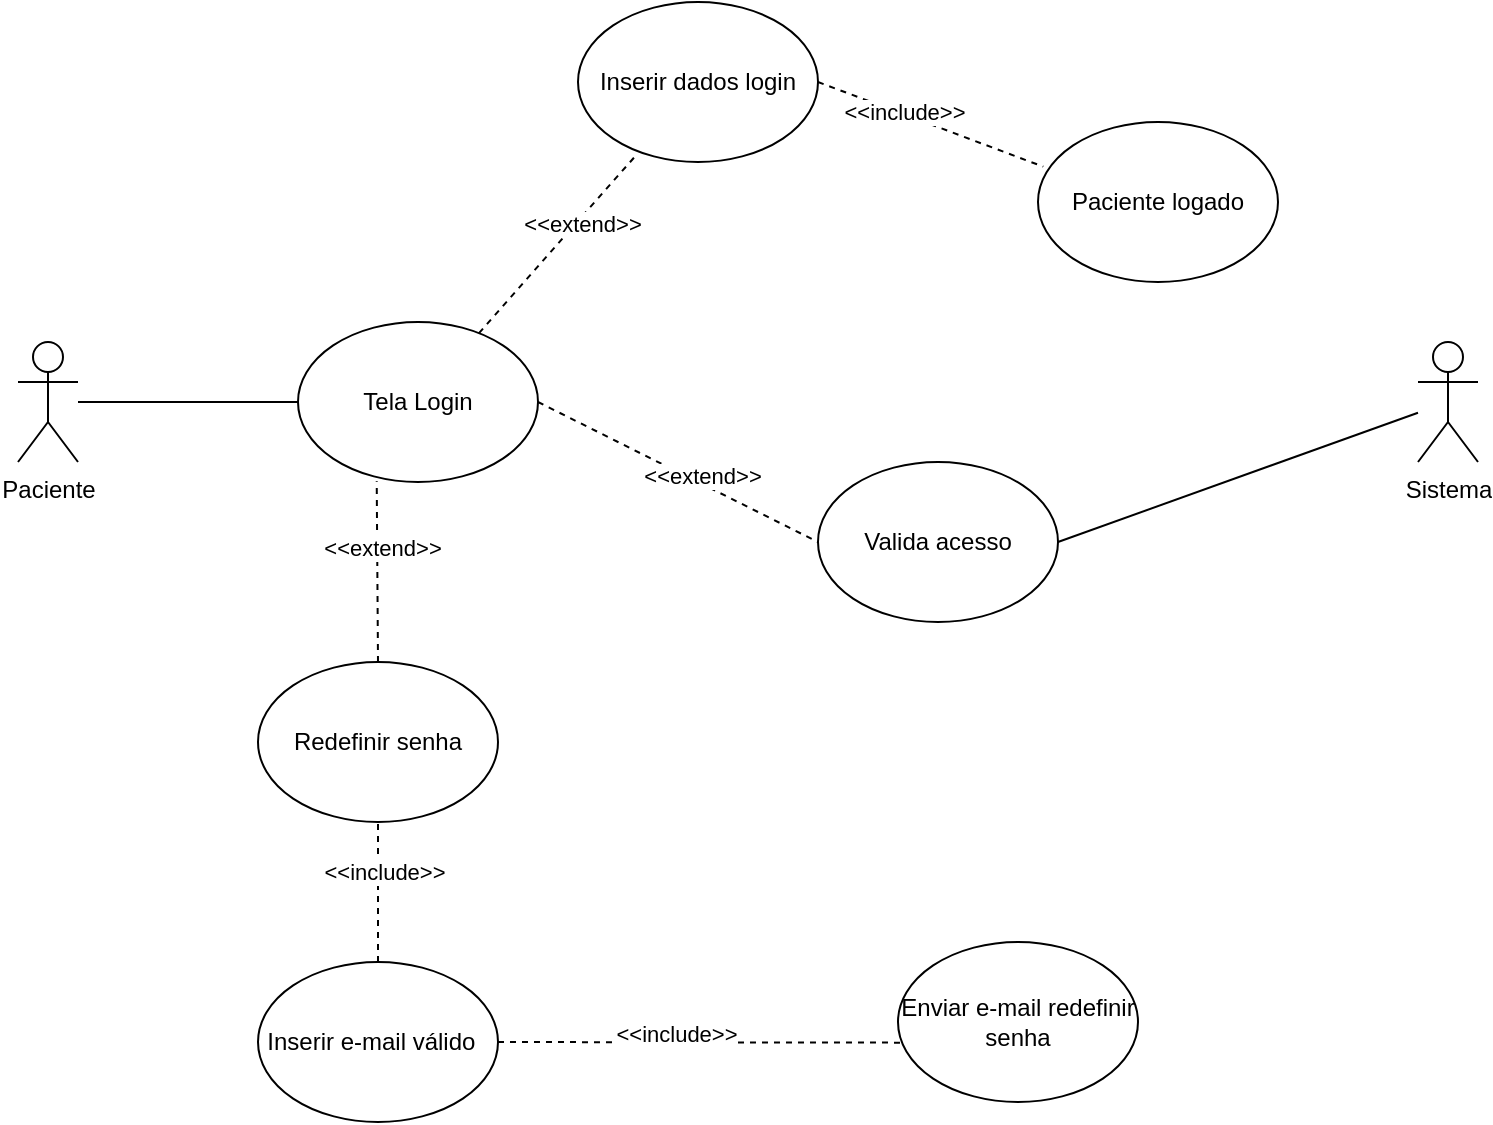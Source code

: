 <mxfile version="15.2.7" type="device"><diagram id="Ad8qGRUQsMlFQQwwxjRB" name="Página-1"><mxGraphModel dx="768" dy="482" grid="1" gridSize="10" guides="1" tooltips="1" connect="1" arrows="1" fold="1" page="1" pageScale="1" pageWidth="827" pageHeight="1169" math="0" shadow="0"><root><mxCell id="0"/><mxCell id="1" parent="0"/><mxCell id="BzCMvQiQr3IbmLDg0W96-1" value="Inserir dados login&lt;br&gt;" style="ellipse;whiteSpace=wrap;html=1;" vertex="1" parent="1"><mxGeometry x="310" y="30" width="120" height="80" as="geometry"/></mxCell><mxCell id="BzCMvQiQr3IbmLDg0W96-2" value="Paciente" style="shape=umlActor;verticalLabelPosition=bottom;verticalAlign=top;html=1;outlineConnect=0;" vertex="1" parent="1"><mxGeometry x="30" y="200" width="30" height="60" as="geometry"/></mxCell><mxCell id="BzCMvQiQr3IbmLDg0W96-3" value="Tela Login" style="ellipse;whiteSpace=wrap;html=1;" vertex="1" parent="1"><mxGeometry x="170" y="190" width="120" height="80" as="geometry"/></mxCell><mxCell id="BzCMvQiQr3IbmLDg0W96-4" value="Paciente logado" style="ellipse;whiteSpace=wrap;html=1;" vertex="1" parent="1"><mxGeometry x="540" y="90" width="120" height="80" as="geometry"/></mxCell><mxCell id="BzCMvQiQr3IbmLDg0W96-5" value="Sistema" style="shape=umlActor;verticalLabelPosition=bottom;verticalAlign=top;html=1;outlineConnect=0;" vertex="1" parent="1"><mxGeometry x="730" y="200" width="30" height="60" as="geometry"/></mxCell><mxCell id="BzCMvQiQr3IbmLDg0W96-6" value="Valida acesso" style="ellipse;whiteSpace=wrap;html=1;" vertex="1" parent="1"><mxGeometry x="430" y="260" width="120" height="80" as="geometry"/></mxCell><mxCell id="BzCMvQiQr3IbmLDg0W96-7" value="Redefinir senha" style="ellipse;whiteSpace=wrap;html=1;" vertex="1" parent="1"><mxGeometry x="150" y="360" width="120" height="80" as="geometry"/></mxCell><mxCell id="BzCMvQiQr3IbmLDg0W96-8" value="" style="endArrow=none;html=1;exitX=1;exitY=0.5;exitDx=0;exitDy=0;" edge="1" parent="1" source="BzCMvQiQr3IbmLDg0W96-6" target="BzCMvQiQr3IbmLDg0W96-5"><mxGeometry width="50" height="50" relative="1" as="geometry"><mxPoint x="370" y="270" as="sourcePoint"/><mxPoint x="420" y="220" as="targetPoint"/></mxGeometry></mxCell><mxCell id="BzCMvQiQr3IbmLDg0W96-9" value="Inserir e-mail válido&amp;nbsp;&amp;nbsp;" style="ellipse;whiteSpace=wrap;html=1;" vertex="1" parent="1"><mxGeometry x="150" y="510" width="120" height="80" as="geometry"/></mxCell><mxCell id="BzCMvQiQr3IbmLDg0W96-10" value="Enviar e-mail redefinir senha" style="ellipse;whiteSpace=wrap;html=1;" vertex="1" parent="1"><mxGeometry x="470" y="500" width="120" height="80" as="geometry"/></mxCell><mxCell id="BzCMvQiQr3IbmLDg0W96-11" value="" style="endArrow=none;html=1;entryX=0;entryY=0.5;entryDx=0;entryDy=0;" edge="1" parent="1" source="BzCMvQiQr3IbmLDg0W96-2" target="BzCMvQiQr3IbmLDg0W96-3"><mxGeometry width="50" height="50" relative="1" as="geometry"><mxPoint x="80" y="270" as="sourcePoint"/><mxPoint x="130" y="220" as="targetPoint"/></mxGeometry></mxCell><mxCell id="BzCMvQiQr3IbmLDg0W96-13" value="" style="endArrow=none;dashed=1;html=1;entryX=0.022;entryY=0.279;entryDx=0;entryDy=0;entryPerimeter=0;exitX=1;exitY=0.5;exitDx=0;exitDy=0;" edge="1" parent="1" source="BzCMvQiQr3IbmLDg0W96-1" target="BzCMvQiQr3IbmLDg0W96-4"><mxGeometry width="50" height="50" relative="1" as="geometry"><mxPoint x="370" y="210" as="sourcePoint"/><mxPoint x="420" y="160" as="targetPoint"/></mxGeometry></mxCell><mxCell id="BzCMvQiQr3IbmLDg0W96-24" value="&amp;lt;&amp;lt;include&amp;gt;&amp;gt;" style="edgeLabel;html=1;align=center;verticalAlign=middle;resizable=0;points=[];" vertex="1" connectable="0" parent="BzCMvQiQr3IbmLDg0W96-13"><mxGeometry x="-0.246" y="1" relative="1" as="geometry"><mxPoint as="offset"/></mxGeometry></mxCell><mxCell id="BzCMvQiQr3IbmLDg0W96-14" value="" style="endArrow=none;dashed=1;html=1;exitX=1;exitY=0.5;exitDx=0;exitDy=0;entryX=0;entryY=0.5;entryDx=0;entryDy=0;" edge="1" parent="1" source="BzCMvQiQr3IbmLDg0W96-3" target="BzCMvQiQr3IbmLDg0W96-6"><mxGeometry width="50" height="50" relative="1" as="geometry"><mxPoint x="370" y="210" as="sourcePoint"/><mxPoint x="430" y="232" as="targetPoint"/><Array as="points"/></mxGeometry></mxCell><mxCell id="BzCMvQiQr3IbmLDg0W96-23" value="&amp;lt;&amp;lt;extend&amp;gt;&amp;gt;" style="edgeLabel;html=1;align=center;verticalAlign=middle;resizable=0;points=[];" vertex="1" connectable="0" parent="BzCMvQiQr3IbmLDg0W96-14"><mxGeometry x="0.141" y="4" relative="1" as="geometry"><mxPoint as="offset"/></mxGeometry></mxCell><mxCell id="BzCMvQiQr3IbmLDg0W96-15" value="" style="endArrow=none;dashed=1;html=1;exitX=0.5;exitY=0;exitDx=0;exitDy=0;entryX=0.328;entryY=0.996;entryDx=0;entryDy=0;entryPerimeter=0;" edge="1" parent="1" source="BzCMvQiQr3IbmLDg0W96-7" target="BzCMvQiQr3IbmLDg0W96-3"><mxGeometry width="50" height="50" relative="1" as="geometry"><mxPoint x="370" y="410" as="sourcePoint"/><mxPoint x="420" y="360" as="targetPoint"/></mxGeometry></mxCell><mxCell id="BzCMvQiQr3IbmLDg0W96-22" value="&amp;lt;&amp;lt;extend&amp;gt;&amp;gt;" style="edgeLabel;html=1;align=center;verticalAlign=middle;resizable=0;points=[];" vertex="1" connectable="0" parent="BzCMvQiQr3IbmLDg0W96-15"><mxGeometry x="0.277" y="-2" relative="1" as="geometry"><mxPoint as="offset"/></mxGeometry></mxCell><mxCell id="BzCMvQiQr3IbmLDg0W96-16" value="" style="endArrow=none;dashed=1;html=1;exitX=0.5;exitY=0;exitDx=0;exitDy=0;entryX=0.5;entryY=1;entryDx=0;entryDy=0;" edge="1" parent="1" source="BzCMvQiQr3IbmLDg0W96-9" target="BzCMvQiQr3IbmLDg0W96-7"><mxGeometry width="50" height="50" relative="1" as="geometry"><mxPoint x="370" y="410" as="sourcePoint"/><mxPoint x="420" y="360" as="targetPoint"/></mxGeometry></mxCell><mxCell id="BzCMvQiQr3IbmLDg0W96-19" value="&amp;lt;&amp;lt;include&amp;gt;&amp;gt;" style="edgeLabel;html=1;align=center;verticalAlign=middle;resizable=0;points=[];" vertex="1" connectable="0" parent="BzCMvQiQr3IbmLDg0W96-16"><mxGeometry x="0.305" y="-3" relative="1" as="geometry"><mxPoint as="offset"/></mxGeometry></mxCell><mxCell id="BzCMvQiQr3IbmLDg0W96-17" value="" style="endArrow=none;dashed=1;html=1;exitX=1;exitY=0.5;exitDx=0;exitDy=0;entryX=0.011;entryY=0.629;entryDx=0;entryDy=0;entryPerimeter=0;" edge="1" parent="1" source="BzCMvQiQr3IbmLDg0W96-9" target="BzCMvQiQr3IbmLDg0W96-10"><mxGeometry width="50" height="50" relative="1" as="geometry"><mxPoint x="370" y="410" as="sourcePoint"/><mxPoint x="420" y="360" as="targetPoint"/><Array as="points"/></mxGeometry></mxCell><mxCell id="BzCMvQiQr3IbmLDg0W96-21" value="&amp;lt;&amp;lt;include&amp;gt;&amp;gt;" style="edgeLabel;html=1;align=center;verticalAlign=middle;resizable=0;points=[];" vertex="1" connectable="0" parent="BzCMvQiQr3IbmLDg0W96-17"><mxGeometry x="-0.119" y="4" relative="1" as="geometry"><mxPoint as="offset"/></mxGeometry></mxCell><mxCell id="BzCMvQiQr3IbmLDg0W96-25" value="" style="endArrow=none;dashed=1;html=1;entryX=0.239;entryY=0.963;entryDx=0;entryDy=0;entryPerimeter=0;" edge="1" parent="1" source="BzCMvQiQr3IbmLDg0W96-3" target="BzCMvQiQr3IbmLDg0W96-1"><mxGeometry width="50" height="50" relative="1" as="geometry"><mxPoint x="370" y="210" as="sourcePoint"/><mxPoint x="420" y="160" as="targetPoint"/></mxGeometry></mxCell><mxCell id="BzCMvQiQr3IbmLDg0W96-26" value="&amp;lt;&amp;lt;extend&amp;gt;&amp;gt;" style="edgeLabel;html=1;align=center;verticalAlign=middle;resizable=0;points=[];" vertex="1" connectable="0" parent="BzCMvQiQr3IbmLDg0W96-25"><mxGeometry x="0.275" y="-2" relative="1" as="geometry"><mxPoint as="offset"/></mxGeometry></mxCell></root></mxGraphModel></diagram></mxfile>